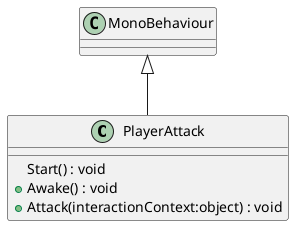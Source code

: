 @startuml
class PlayerAttack {
    Start() : void
    + Awake() : void
    + Attack(interactionContext:object) : void
}
MonoBehaviour <|-- PlayerAttack
@enduml
